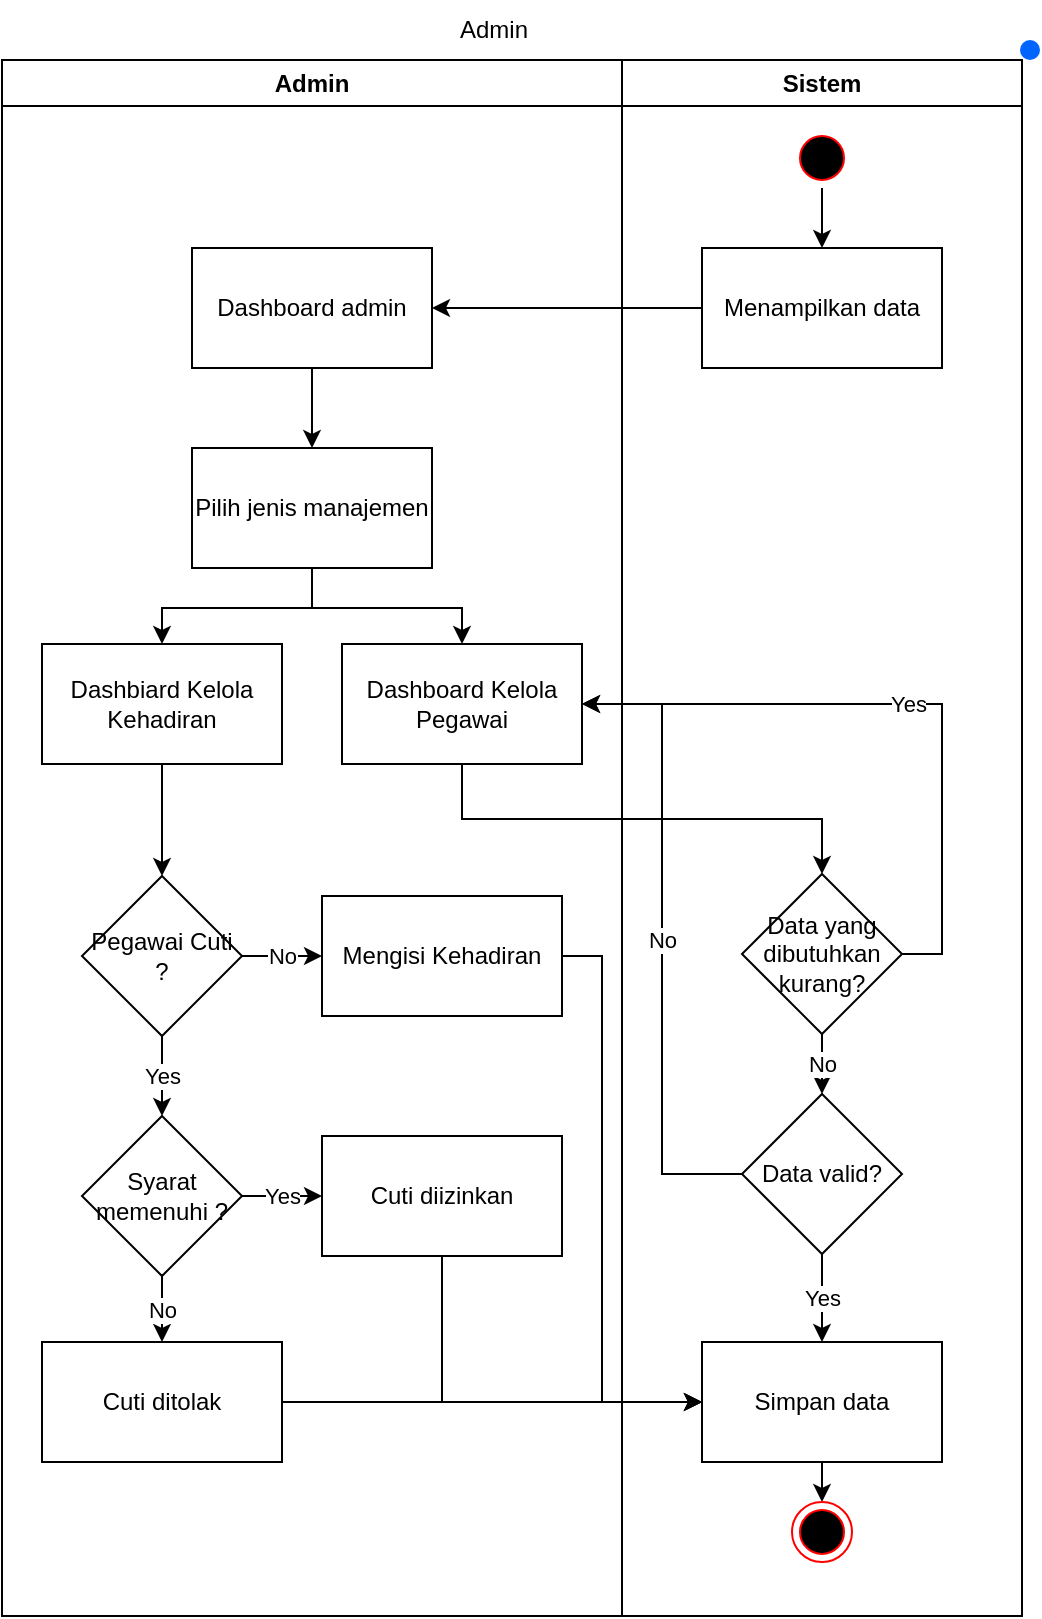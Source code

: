 <mxfile version="24.9.3" pages="6">
  <diagram id="8tC26ClsEo2-Co0cVKbt" name="Admin">
    <mxGraphModel dx="2228" dy="1318" grid="1" gridSize="10" guides="1" tooltips="1" connect="1" arrows="1" fold="1" page="1" pageScale="1" pageWidth="1169" pageHeight="827" math="0" shadow="0">
      <root>
        <mxCell id="0" />
        <mxCell id="1" parent="0" />
        <mxCell id="JwMqxQmt_Y56D5Njat_4-2" value="" style="shape=ellipse;fillColor=#0065FF;strokeColor=none;html=1;sketch=0;" parent="1" vertex="1">
          <mxGeometry x="834" y="30" width="10" height="10" as="geometry" />
        </mxCell>
        <mxCell id="JwMqxQmt_Y56D5Njat_4-5" value="Admin" style="swimlane;whiteSpace=wrap;html=1;startSize=23;" parent="1" vertex="1">
          <mxGeometry x="325" y="40" width="310" height="778" as="geometry" />
        </mxCell>
        <mxCell id="JwMqxQmt_Y56D5Njat_4-1" style="rounded=0;orthogonalLoop=1;jettySize=auto;html=1;entryX=0.5;entryY=0;entryDx=0;entryDy=0;" parent="JwMqxQmt_Y56D5Njat_4-5" target="JwMqxQmt_Y56D5Njat_4-6" edge="1">
          <mxGeometry relative="1" as="geometry">
            <mxPoint x="505" y="158" as="targetPoint" />
            <mxPoint x="100" y="128" as="sourcePoint" />
          </mxGeometry>
        </mxCell>
        <mxCell id="JwMqxQmt_Y56D5Njat_4-33" style="edgeStyle=orthogonalEdgeStyle;rounded=0;orthogonalLoop=1;jettySize=auto;html=1;exitX=0.5;exitY=1;exitDx=0;exitDy=0;entryX=0.5;entryY=0;entryDx=0;entryDy=0;" parent="JwMqxQmt_Y56D5Njat_4-5" source="JwMqxQmt_Y56D5Njat_4-6" target="JwMqxQmt_Y56D5Njat_4-29" edge="1">
          <mxGeometry relative="1" as="geometry" />
        </mxCell>
        <mxCell id="JwMqxQmt_Y56D5Njat_4-6" value="Dashboard admin" style="rounded=0;whiteSpace=wrap;html=1;" parent="JwMqxQmt_Y56D5Njat_4-5" vertex="1">
          <mxGeometry x="95" y="94" width="120" height="60" as="geometry" />
        </mxCell>
        <mxCell id="JwMqxQmt_Y56D5Njat_4-34" style="edgeStyle=orthogonalEdgeStyle;rounded=0;orthogonalLoop=1;jettySize=auto;html=1;exitX=0.5;exitY=1;exitDx=0;exitDy=0;entryX=0.5;entryY=0;entryDx=0;entryDy=0;" parent="JwMqxQmt_Y56D5Njat_4-5" source="JwMqxQmt_Y56D5Njat_4-29" target="JwMqxQmt_Y56D5Njat_4-30" edge="1">
          <mxGeometry relative="1" as="geometry" />
        </mxCell>
        <mxCell id="HoKs1ZrWleaflu1vSMU4-5" style="edgeStyle=orthogonalEdgeStyle;rounded=0;orthogonalLoop=1;jettySize=auto;html=1;exitX=0.5;exitY=1;exitDx=0;exitDy=0;entryX=0.5;entryY=0;entryDx=0;entryDy=0;" edge="1" parent="JwMqxQmt_Y56D5Njat_4-5" source="JwMqxQmt_Y56D5Njat_4-29" target="HoKs1ZrWleaflu1vSMU4-3">
          <mxGeometry relative="1" as="geometry" />
        </mxCell>
        <mxCell id="JwMqxQmt_Y56D5Njat_4-29" value="Pilih jenis manajemen" style="rounded=0;whiteSpace=wrap;html=1;" parent="JwMqxQmt_Y56D5Njat_4-5" vertex="1">
          <mxGeometry x="95" y="194" width="120" height="60" as="geometry" />
        </mxCell>
        <mxCell id="HoKs1ZrWleaflu1vSMU4-9" style="edgeStyle=orthogonalEdgeStyle;rounded=0;orthogonalLoop=1;jettySize=auto;html=1;exitX=0.5;exitY=1;exitDx=0;exitDy=0;entryX=0.5;entryY=0;entryDx=0;entryDy=0;" edge="1" parent="JwMqxQmt_Y56D5Njat_4-5" source="JwMqxQmt_Y56D5Njat_4-30" target="HoKs1ZrWleaflu1vSMU4-8">
          <mxGeometry relative="1" as="geometry" />
        </mxCell>
        <mxCell id="JwMqxQmt_Y56D5Njat_4-30" value="Dashbiard Kelola Kehadiran" style="rounded=0;whiteSpace=wrap;html=1;" parent="JwMqxQmt_Y56D5Njat_4-5" vertex="1">
          <mxGeometry x="20" y="292" width="120" height="60" as="geometry" />
        </mxCell>
        <mxCell id="HoKs1ZrWleaflu1vSMU4-3" value="Dashboard Kelola Pegawai" style="rounded=0;whiteSpace=wrap;html=1;" vertex="1" parent="JwMqxQmt_Y56D5Njat_4-5">
          <mxGeometry x="170" y="292" width="120" height="60" as="geometry" />
        </mxCell>
        <mxCell id="HoKs1ZrWleaflu1vSMU4-11" value="Yes" style="edgeStyle=orthogonalEdgeStyle;rounded=0;orthogonalLoop=1;jettySize=auto;html=1;exitX=0.5;exitY=1;exitDx=0;exitDy=0;entryX=0.5;entryY=0;entryDx=0;entryDy=0;" edge="1" parent="JwMqxQmt_Y56D5Njat_4-5" source="HoKs1ZrWleaflu1vSMU4-8" target="HoKs1ZrWleaflu1vSMU4-10">
          <mxGeometry relative="1" as="geometry" />
        </mxCell>
        <mxCell id="HoKs1ZrWleaflu1vSMU4-19" value="No" style="edgeStyle=orthogonalEdgeStyle;rounded=0;orthogonalLoop=1;jettySize=auto;html=1;exitX=1;exitY=0.5;exitDx=0;exitDy=0;entryX=0;entryY=0.5;entryDx=0;entryDy=0;" edge="1" parent="JwMqxQmt_Y56D5Njat_4-5" source="HoKs1ZrWleaflu1vSMU4-8" target="HoKs1ZrWleaflu1vSMU4-18">
          <mxGeometry relative="1" as="geometry" />
        </mxCell>
        <mxCell id="HoKs1ZrWleaflu1vSMU4-8" value="Pegawai Cuti ?" style="rhombus;whiteSpace=wrap;html=1;" vertex="1" parent="JwMqxQmt_Y56D5Njat_4-5">
          <mxGeometry x="40" y="408" width="80" height="80" as="geometry" />
        </mxCell>
        <mxCell id="HoKs1ZrWleaflu1vSMU4-13" value="No" style="edgeStyle=orthogonalEdgeStyle;rounded=0;orthogonalLoop=1;jettySize=auto;html=1;exitX=0.5;exitY=1;exitDx=0;exitDy=0;entryX=0.5;entryY=0;entryDx=0;entryDy=0;" edge="1" parent="JwMqxQmt_Y56D5Njat_4-5" source="HoKs1ZrWleaflu1vSMU4-10" target="HoKs1ZrWleaflu1vSMU4-12">
          <mxGeometry relative="1" as="geometry" />
        </mxCell>
        <mxCell id="HoKs1ZrWleaflu1vSMU4-16" value="Yes" style="edgeStyle=orthogonalEdgeStyle;rounded=0;orthogonalLoop=1;jettySize=auto;html=1;exitX=1;exitY=0.5;exitDx=0;exitDy=0;entryX=0;entryY=0.5;entryDx=0;entryDy=0;" edge="1" parent="JwMqxQmt_Y56D5Njat_4-5" source="HoKs1ZrWleaflu1vSMU4-10" target="HoKs1ZrWleaflu1vSMU4-15">
          <mxGeometry relative="1" as="geometry" />
        </mxCell>
        <mxCell id="HoKs1ZrWleaflu1vSMU4-10" value="Syarat memenuhi ?" style="rhombus;whiteSpace=wrap;html=1;" vertex="1" parent="JwMqxQmt_Y56D5Njat_4-5">
          <mxGeometry x="40" y="528" width="80" height="80" as="geometry" />
        </mxCell>
        <mxCell id="HoKs1ZrWleaflu1vSMU4-12" value="Cuti ditolak" style="rounded=0;whiteSpace=wrap;html=1;" vertex="1" parent="JwMqxQmt_Y56D5Njat_4-5">
          <mxGeometry x="20" y="641" width="120" height="60" as="geometry" />
        </mxCell>
        <mxCell id="HoKs1ZrWleaflu1vSMU4-15" value="Cuti diizinkan" style="rounded=0;whiteSpace=wrap;html=1;" vertex="1" parent="JwMqxQmt_Y56D5Njat_4-5">
          <mxGeometry x="160" y="538" width="120" height="60" as="geometry" />
        </mxCell>
        <mxCell id="HoKs1ZrWleaflu1vSMU4-18" value="Mengisi Kehadiran" style="rounded=0;whiteSpace=wrap;html=1;" vertex="1" parent="JwMqxQmt_Y56D5Njat_4-5">
          <mxGeometry x="160" y="418" width="120" height="60" as="geometry" />
        </mxCell>
        <mxCell id="JwMqxQmt_Y56D5Njat_4-8" value="Sistem" style="swimlane;whiteSpace=wrap;html=1;startSize=23;" parent="1" vertex="1">
          <mxGeometry x="635" y="40" width="200" height="778" as="geometry" />
        </mxCell>
        <mxCell id="bnMTrPnuzwXsN6VNcULX-1" value="Menampilkan data" style="rounded=0;whiteSpace=wrap;html=1;" parent="JwMqxQmt_Y56D5Njat_4-8" vertex="1">
          <mxGeometry x="40" y="94" width="120" height="60" as="geometry" />
        </mxCell>
        <mxCell id="HoKs1ZrWleaflu1vSMU4-2" style="edgeStyle=orthogonalEdgeStyle;rounded=0;orthogonalLoop=1;jettySize=auto;html=1;exitX=0.5;exitY=1;exitDx=0;exitDy=0;entryX=0.5;entryY=0;entryDx=0;entryDy=0;" edge="1" parent="JwMqxQmt_Y56D5Njat_4-8" source="1XRgQqs-UzZ-bd271j_c-1" target="bnMTrPnuzwXsN6VNcULX-1">
          <mxGeometry relative="1" as="geometry" />
        </mxCell>
        <mxCell id="1XRgQqs-UzZ-bd271j_c-1" value="" style="ellipse;html=1;shape=startState;fillColor=#000000;strokeColor=#ff0000;" parent="JwMqxQmt_Y56D5Njat_4-8" vertex="1">
          <mxGeometry x="85" y="34" width="30" height="30" as="geometry" />
        </mxCell>
        <mxCell id="LnSdKz31B7EaTyvjlN93-15" value="Admin" style="text;html=1;align=center;verticalAlign=middle;whiteSpace=wrap;rounded=0;" parent="1" vertex="1">
          <mxGeometry x="507" y="10" width="128" height="30" as="geometry" />
        </mxCell>
        <mxCell id="HoKs1ZrWleaflu1vSMU4-1" style="edgeStyle=orthogonalEdgeStyle;rounded=0;orthogonalLoop=1;jettySize=auto;html=1;exitX=0;exitY=0.5;exitDx=0;exitDy=0;entryX=1;entryY=0.5;entryDx=0;entryDy=0;" edge="1" parent="1" source="bnMTrPnuzwXsN6VNcULX-1" target="JwMqxQmt_Y56D5Njat_4-6">
          <mxGeometry relative="1" as="geometry" />
        </mxCell>
        <mxCell id="HoKs1ZrWleaflu1vSMU4-7" value="Yes" style="edgeStyle=orthogonalEdgeStyle;rounded=0;orthogonalLoop=1;jettySize=auto;html=1;exitX=1;exitY=0.5;exitDx=0;exitDy=0;entryX=1;entryY=0.5;entryDx=0;entryDy=0;" edge="1" parent="1" source="JwMqxQmt_Y56D5Njat_4-31" target="HoKs1ZrWleaflu1vSMU4-3">
          <mxGeometry relative="1" as="geometry" />
        </mxCell>
        <mxCell id="JwMqxQmt_Y56D5Njat_4-31" value="Data yang dibutuhkan kurang?" style="rhombus;whiteSpace=wrap;html=1;" parent="1" vertex="1">
          <mxGeometry x="695" y="447" width="80" height="80" as="geometry" />
        </mxCell>
        <mxCell id="X3InqvPKM0cEjv3Upuoj-2" value="Yes" style="edgeStyle=orthogonalEdgeStyle;rounded=0;orthogonalLoop=1;jettySize=auto;html=1;exitX=0.5;exitY=1;exitDx=0;exitDy=0;entryX=0.5;entryY=0;entryDx=0;entryDy=0;" parent="1" source="JwMqxQmt_Y56D5Njat_4-36" target="X3InqvPKM0cEjv3Upuoj-1" edge="1">
          <mxGeometry relative="1" as="geometry" />
        </mxCell>
        <mxCell id="HoKs1ZrWleaflu1vSMU4-21" value="No" style="edgeStyle=orthogonalEdgeStyle;rounded=0;orthogonalLoop=1;jettySize=auto;html=1;exitX=0;exitY=0.5;exitDx=0;exitDy=0;entryX=1;entryY=0.5;entryDx=0;entryDy=0;" edge="1" parent="1" source="JwMqxQmt_Y56D5Njat_4-36" target="HoKs1ZrWleaflu1vSMU4-3">
          <mxGeometry relative="1" as="geometry" />
        </mxCell>
        <mxCell id="JwMqxQmt_Y56D5Njat_4-36" value="Data valid?" style="rhombus;whiteSpace=wrap;html=1;" parent="1" vertex="1">
          <mxGeometry x="695" y="557" width="80" height="80" as="geometry" />
        </mxCell>
        <mxCell id="JwMqxQmt_Y56D5Njat_4-37" value="No" style="edgeStyle=orthogonalEdgeStyle;rounded=0;orthogonalLoop=1;jettySize=auto;html=1;exitX=0.5;exitY=1;exitDx=0;exitDy=0;entryX=0.5;entryY=0;entryDx=0;entryDy=0;" parent="1" source="JwMqxQmt_Y56D5Njat_4-31" target="JwMqxQmt_Y56D5Njat_4-36" edge="1">
          <mxGeometry relative="1" as="geometry" />
        </mxCell>
        <mxCell id="X3InqvPKM0cEjv3Upuoj-7" style="edgeStyle=orthogonalEdgeStyle;rounded=0;orthogonalLoop=1;jettySize=auto;html=1;exitX=0.5;exitY=1;exitDx=0;exitDy=0;entryX=0.5;entryY=0;entryDx=0;entryDy=0;" parent="1" source="X3InqvPKM0cEjv3Upuoj-1" target="X3InqvPKM0cEjv3Upuoj-5" edge="1">
          <mxGeometry relative="1" as="geometry" />
        </mxCell>
        <mxCell id="X3InqvPKM0cEjv3Upuoj-1" value="Simpan data" style="rounded=0;whiteSpace=wrap;html=1;" parent="1" vertex="1">
          <mxGeometry x="675" y="681" width="120" height="60" as="geometry" />
        </mxCell>
        <mxCell id="X3InqvPKM0cEjv3Upuoj-5" value="" style="ellipse;html=1;shape=endState;fillColor=#000000;strokeColor=#ff0000;" parent="1" vertex="1">
          <mxGeometry x="720" y="761" width="30" height="30" as="geometry" />
        </mxCell>
        <mxCell id="HoKs1ZrWleaflu1vSMU4-6" style="edgeStyle=orthogonalEdgeStyle;rounded=0;orthogonalLoop=1;jettySize=auto;html=1;exitX=0.5;exitY=1;exitDx=0;exitDy=0;entryX=0.5;entryY=0;entryDx=0;entryDy=0;" edge="1" parent="1" source="HoKs1ZrWleaflu1vSMU4-3" target="JwMqxQmt_Y56D5Njat_4-31">
          <mxGeometry relative="1" as="geometry" />
        </mxCell>
        <mxCell id="HoKs1ZrWleaflu1vSMU4-14" style="edgeStyle=orthogonalEdgeStyle;rounded=0;orthogonalLoop=1;jettySize=auto;html=1;exitX=1;exitY=0.5;exitDx=0;exitDy=0;entryX=0;entryY=0.5;entryDx=0;entryDy=0;" edge="1" parent="1" source="HoKs1ZrWleaflu1vSMU4-12" target="X3InqvPKM0cEjv3Upuoj-1">
          <mxGeometry relative="1" as="geometry" />
        </mxCell>
        <mxCell id="HoKs1ZrWleaflu1vSMU4-17" style="edgeStyle=orthogonalEdgeStyle;rounded=0;orthogonalLoop=1;jettySize=auto;html=1;exitX=0.5;exitY=1;exitDx=0;exitDy=0;entryX=0;entryY=0.5;entryDx=0;entryDy=0;" edge="1" parent="1" source="HoKs1ZrWleaflu1vSMU4-15" target="X3InqvPKM0cEjv3Upuoj-1">
          <mxGeometry relative="1" as="geometry" />
        </mxCell>
        <mxCell id="HoKs1ZrWleaflu1vSMU4-20" style="edgeStyle=orthogonalEdgeStyle;rounded=0;orthogonalLoop=1;jettySize=auto;html=1;exitX=1;exitY=0.5;exitDx=0;exitDy=0;entryX=0;entryY=0.5;entryDx=0;entryDy=0;" edge="1" parent="1" source="HoKs1ZrWleaflu1vSMU4-18" target="X3InqvPKM0cEjv3Upuoj-1">
          <mxGeometry relative="1" as="geometry">
            <Array as="points">
              <mxPoint x="625" y="488" />
              <mxPoint x="625" y="711" />
            </Array>
          </mxGeometry>
        </mxCell>
      </root>
    </mxGraphModel>
  </diagram>
  <diagram id="e9x-ypCDZqfsR1Ki2qau" name="Master/Manager">
    <mxGraphModel dx="1485" dy="879" grid="1" gridSize="10" guides="1" tooltips="1" connect="1" arrows="1" fold="1" page="1" pageScale="1" pageWidth="1169" pageHeight="827" math="0" shadow="0">
      <root>
        <mxCell id="0" />
        <mxCell id="1" parent="0" />
        <mxCell id="c2hM36ZOYpo1LUVhgYwG-1" value="" style="shape=ellipse;fillColor=#0065FF;strokeColor=none;html=1;sketch=0;" vertex="1" parent="1">
          <mxGeometry x="834" y="30" width="10" height="10" as="geometry" />
        </mxCell>
        <mxCell id="c2hM36ZOYpo1LUVhgYwG-2" value="Master" style="swimlane;whiteSpace=wrap;html=1;startSize=23;" vertex="1" parent="1">
          <mxGeometry x="325" y="40" width="310" height="778" as="geometry" />
        </mxCell>
        <mxCell id="c2hM36ZOYpo1LUVhgYwG-3" style="rounded=0;orthogonalLoop=1;jettySize=auto;html=1;entryX=0.5;entryY=0;entryDx=0;entryDy=0;" edge="1" parent="c2hM36ZOYpo1LUVhgYwG-2" target="c2hM36ZOYpo1LUVhgYwG-5">
          <mxGeometry relative="1" as="geometry">
            <mxPoint x="505" y="158" as="targetPoint" />
            <mxPoint x="100" y="128" as="sourcePoint" />
          </mxGeometry>
        </mxCell>
        <mxCell id="c2hM36ZOYpo1LUVhgYwG-4" style="edgeStyle=orthogonalEdgeStyle;rounded=0;orthogonalLoop=1;jettySize=auto;html=1;exitX=0.5;exitY=1;exitDx=0;exitDy=0;entryX=0.5;entryY=0;entryDx=0;entryDy=0;" edge="1" parent="c2hM36ZOYpo1LUVhgYwG-2" source="c2hM36ZOYpo1LUVhgYwG-5" target="c2hM36ZOYpo1LUVhgYwG-8">
          <mxGeometry relative="1" as="geometry" />
        </mxCell>
        <mxCell id="c2hM36ZOYpo1LUVhgYwG-5" value="Dashboard master" style="rounded=0;whiteSpace=wrap;html=1;" vertex="1" parent="c2hM36ZOYpo1LUVhgYwG-2">
          <mxGeometry x="95" y="94" width="120" height="60" as="geometry" />
        </mxCell>
        <mxCell id="c2hM36ZOYpo1LUVhgYwG-6" style="edgeStyle=orthogonalEdgeStyle;rounded=0;orthogonalLoop=1;jettySize=auto;html=1;exitX=0.5;exitY=1;exitDx=0;exitDy=0;entryX=0.5;entryY=0;entryDx=0;entryDy=0;" edge="1" parent="c2hM36ZOYpo1LUVhgYwG-2" source="c2hM36ZOYpo1LUVhgYwG-8" target="c2hM36ZOYpo1LUVhgYwG-10">
          <mxGeometry relative="1" as="geometry" />
        </mxCell>
        <mxCell id="c2hM36ZOYpo1LUVhgYwG-7" style="edgeStyle=orthogonalEdgeStyle;rounded=0;orthogonalLoop=1;jettySize=auto;html=1;exitX=0.5;exitY=1;exitDx=0;exitDy=0;entryX=0.5;entryY=0;entryDx=0;entryDy=0;" edge="1" parent="c2hM36ZOYpo1LUVhgYwG-2" source="c2hM36ZOYpo1LUVhgYwG-8" target="c2hM36ZOYpo1LUVhgYwG-11">
          <mxGeometry relative="1" as="geometry" />
        </mxCell>
        <mxCell id="c2hM36ZOYpo1LUVhgYwG-8" value="Pilih jenis manajemen" style="rounded=0;whiteSpace=wrap;html=1;" vertex="1" parent="c2hM36ZOYpo1LUVhgYwG-2">
          <mxGeometry x="95" y="194" width="120" height="60" as="geometry" />
        </mxCell>
        <mxCell id="c2hM36ZOYpo1LUVhgYwG-9" style="edgeStyle=orthogonalEdgeStyle;rounded=0;orthogonalLoop=1;jettySize=auto;html=1;exitX=0.5;exitY=1;exitDx=0;exitDy=0;entryX=0.5;entryY=0;entryDx=0;entryDy=0;" edge="1" parent="c2hM36ZOYpo1LUVhgYwG-2" source="c2hM36ZOYpo1LUVhgYwG-10" target="c2hM36ZOYpo1LUVhgYwG-41">
          <mxGeometry relative="1" as="geometry">
            <mxPoint x="80" y="408" as="targetPoint" />
          </mxGeometry>
        </mxCell>
        <mxCell id="c2hM36ZOYpo1LUVhgYwG-10" value="Kehadiran dan Cuti" style="rounded=0;whiteSpace=wrap;html=1;" vertex="1" parent="c2hM36ZOYpo1LUVhgYwG-2">
          <mxGeometry x="20" y="292" width="120" height="60" as="geometry" />
        </mxCell>
        <mxCell id="c2hM36ZOYpo1LUVhgYwG-11" value="Kelola Divisi dan Admin" style="rounded=0;whiteSpace=wrap;html=1;" vertex="1" parent="c2hM36ZOYpo1LUVhgYwG-2">
          <mxGeometry x="170" y="292" width="120" height="60" as="geometry" />
        </mxCell>
        <mxCell id="c2hM36ZOYpo1LUVhgYwG-43" style="edgeStyle=orthogonalEdgeStyle;rounded=0;orthogonalLoop=1;jettySize=auto;html=1;exitX=0.5;exitY=1;exitDx=0;exitDy=0;entryX=0.5;entryY=0;entryDx=0;entryDy=0;" edge="1" parent="c2hM36ZOYpo1LUVhgYwG-2" source="c2hM36ZOYpo1LUVhgYwG-41" target="c2hM36ZOYpo1LUVhgYwG-35">
          <mxGeometry relative="1" as="geometry" />
        </mxCell>
        <mxCell id="c2hM36ZOYpo1LUVhgYwG-41" value="Pilih Bulan untuk Merekap Data" style="rounded=0;whiteSpace=wrap;html=1;" vertex="1" parent="c2hM36ZOYpo1LUVhgYwG-2">
          <mxGeometry x="20" y="410" width="120" height="60" as="geometry" />
        </mxCell>
        <mxCell id="c2hM36ZOYpo1LUVhgYwG-35" value="" style="ellipse;html=1;shape=endState;fillColor=#000000;strokeColor=#ff0000;" vertex="1" parent="c2hM36ZOYpo1LUVhgYwG-2">
          <mxGeometry x="65" y="721" width="30" height="30" as="geometry" />
        </mxCell>
        <mxCell id="c2hM36ZOYpo1LUVhgYwG-21" value="Sistem" style="swimlane;whiteSpace=wrap;html=1;startSize=23;" vertex="1" parent="1">
          <mxGeometry x="635" y="40" width="200" height="778" as="geometry" />
        </mxCell>
        <mxCell id="c2hM36ZOYpo1LUVhgYwG-22" value="Menampilkan data" style="rounded=0;whiteSpace=wrap;html=1;" vertex="1" parent="c2hM36ZOYpo1LUVhgYwG-21">
          <mxGeometry x="40" y="94" width="120" height="60" as="geometry" />
        </mxCell>
        <mxCell id="c2hM36ZOYpo1LUVhgYwG-23" style="edgeStyle=orthogonalEdgeStyle;rounded=0;orthogonalLoop=1;jettySize=auto;html=1;exitX=0.5;exitY=1;exitDx=0;exitDy=0;entryX=0.5;entryY=0;entryDx=0;entryDy=0;" edge="1" parent="c2hM36ZOYpo1LUVhgYwG-21" source="c2hM36ZOYpo1LUVhgYwG-24" target="c2hM36ZOYpo1LUVhgYwG-22">
          <mxGeometry relative="1" as="geometry" />
        </mxCell>
        <mxCell id="c2hM36ZOYpo1LUVhgYwG-24" value="" style="ellipse;html=1;shape=startState;fillColor=#000000;strokeColor=#ff0000;" vertex="1" parent="c2hM36ZOYpo1LUVhgYwG-21">
          <mxGeometry x="85" y="34" width="30" height="30" as="geometry" />
        </mxCell>
        <mxCell id="c2hM36ZOYpo1LUVhgYwG-25" value="Master" style="text;html=1;align=center;verticalAlign=middle;whiteSpace=wrap;rounded=0;" vertex="1" parent="1">
          <mxGeometry x="507" y="10" width="128" height="30" as="geometry" />
        </mxCell>
        <mxCell id="c2hM36ZOYpo1LUVhgYwG-26" style="edgeStyle=orthogonalEdgeStyle;rounded=0;orthogonalLoop=1;jettySize=auto;html=1;exitX=0;exitY=0.5;exitDx=0;exitDy=0;entryX=1;entryY=0.5;entryDx=0;entryDy=0;" edge="1" parent="1" source="c2hM36ZOYpo1LUVhgYwG-22" target="c2hM36ZOYpo1LUVhgYwG-5">
          <mxGeometry relative="1" as="geometry" />
        </mxCell>
        <mxCell id="c2hM36ZOYpo1LUVhgYwG-27" value="Yes" style="edgeStyle=orthogonalEdgeStyle;rounded=0;orthogonalLoop=1;jettySize=auto;html=1;exitX=1;exitY=0.5;exitDx=0;exitDy=0;entryX=1;entryY=0.5;entryDx=0;entryDy=0;" edge="1" parent="1" source="c2hM36ZOYpo1LUVhgYwG-28" target="c2hM36ZOYpo1LUVhgYwG-11">
          <mxGeometry relative="1" as="geometry" />
        </mxCell>
        <mxCell id="c2hM36ZOYpo1LUVhgYwG-28" value="Data yang dibutuhkan kurang?" style="rhombus;whiteSpace=wrap;html=1;" vertex="1" parent="1">
          <mxGeometry x="695" y="447" width="80" height="80" as="geometry" />
        </mxCell>
        <mxCell id="c2hM36ZOYpo1LUVhgYwG-29" value="Yes" style="edgeStyle=orthogonalEdgeStyle;rounded=0;orthogonalLoop=1;jettySize=auto;html=1;exitX=0.5;exitY=1;exitDx=0;exitDy=0;entryX=0.5;entryY=0;entryDx=0;entryDy=0;" edge="1" parent="1" source="c2hM36ZOYpo1LUVhgYwG-31" target="c2hM36ZOYpo1LUVhgYwG-34">
          <mxGeometry relative="1" as="geometry" />
        </mxCell>
        <mxCell id="c2hM36ZOYpo1LUVhgYwG-30" value="No" style="edgeStyle=orthogonalEdgeStyle;rounded=0;orthogonalLoop=1;jettySize=auto;html=1;exitX=0;exitY=0.5;exitDx=0;exitDy=0;entryX=1;entryY=0.5;entryDx=0;entryDy=0;" edge="1" parent="1" source="c2hM36ZOYpo1LUVhgYwG-31" target="c2hM36ZOYpo1LUVhgYwG-11">
          <mxGeometry relative="1" as="geometry" />
        </mxCell>
        <mxCell id="c2hM36ZOYpo1LUVhgYwG-31" value="Data valid?" style="rhombus;whiteSpace=wrap;html=1;" vertex="1" parent="1">
          <mxGeometry x="695" y="557" width="80" height="80" as="geometry" />
        </mxCell>
        <mxCell id="c2hM36ZOYpo1LUVhgYwG-32" value="No" style="edgeStyle=orthogonalEdgeStyle;rounded=0;orthogonalLoop=1;jettySize=auto;html=1;exitX=0.5;exitY=1;exitDx=0;exitDy=0;entryX=0.5;entryY=0;entryDx=0;entryDy=0;" edge="1" parent="1" source="c2hM36ZOYpo1LUVhgYwG-28" target="c2hM36ZOYpo1LUVhgYwG-31">
          <mxGeometry relative="1" as="geometry" />
        </mxCell>
        <mxCell id="c2hM36ZOYpo1LUVhgYwG-44" style="edgeStyle=orthogonalEdgeStyle;rounded=0;orthogonalLoop=1;jettySize=auto;html=1;exitX=0.5;exitY=1;exitDx=0;exitDy=0;entryX=1;entryY=0.5;entryDx=0;entryDy=0;" edge="1" parent="1" source="c2hM36ZOYpo1LUVhgYwG-34" target="c2hM36ZOYpo1LUVhgYwG-35">
          <mxGeometry relative="1" as="geometry" />
        </mxCell>
        <mxCell id="c2hM36ZOYpo1LUVhgYwG-34" value="Simpan data" style="rounded=0;whiteSpace=wrap;html=1;" vertex="1" parent="1">
          <mxGeometry x="675" y="681" width="120" height="60" as="geometry" />
        </mxCell>
        <mxCell id="c2hM36ZOYpo1LUVhgYwG-36" style="edgeStyle=orthogonalEdgeStyle;rounded=0;orthogonalLoop=1;jettySize=auto;html=1;exitX=0.5;exitY=1;exitDx=0;exitDy=0;entryX=0.5;entryY=0;entryDx=0;entryDy=0;" edge="1" parent="1" source="c2hM36ZOYpo1LUVhgYwG-11" target="c2hM36ZOYpo1LUVhgYwG-28">
          <mxGeometry relative="1" as="geometry" />
        </mxCell>
      </root>
    </mxGraphModel>
  </diagram>
  <diagram name="Login" id="3whUmSvMhyh-sEe3zOAG">
    <mxGraphModel dx="1985" dy="1230" grid="1" gridSize="10" guides="1" tooltips="1" connect="1" arrows="1" fold="1" page="1" pageScale="1" pageWidth="1169" pageHeight="827" background="#ffffff" math="0" shadow="0">
      <root>
        <mxCell id="0" />
        <mxCell id="1" parent="0" />
        <mxCell id="QMxyw_xBsR0rf_ZR0Ty5-3" value="" style="shape=ellipse;fillColor=#0065FF;strokeColor=none;html=1;sketch=0;" parent="1" vertex="1">
          <mxGeometry x="777" y="121" width="10" height="10" as="geometry" />
        </mxCell>
        <mxCell id="S9p_W8L4kDU-hchcXh-H-1" value="User" style="swimlane;whiteSpace=wrap;html=1;" parent="1" vertex="1">
          <mxGeometry x="383" y="131" width="200" height="576" as="geometry" />
        </mxCell>
        <mxCell id="R8g6mvwHmr_apK4L2kP_-6" style="edgeStyle=orthogonalEdgeStyle;rounded=0;orthogonalLoop=1;jettySize=auto;html=1;exitX=0.5;exitY=1;exitDx=0;exitDy=0;entryX=0.5;entryY=0;entryDx=0;entryDy=0;" parent="S9p_W8L4kDU-hchcXh-H-1" source="QMxyw_xBsR0rf_ZR0Ty5-11" target="S9p_W8L4kDU-hchcXh-H-10" edge="1">
          <mxGeometry relative="1" as="geometry" />
        </mxCell>
        <mxCell id="QMxyw_xBsR0rf_ZR0Ty5-11" value="Halaman login" style="rounded=0;whiteSpace=wrap;html=1;" parent="S9p_W8L4kDU-hchcXh-H-1" vertex="1">
          <mxGeometry x="40" y="182" width="120" height="60" as="geometry" />
        </mxCell>
        <mxCell id="S9p_W8L4kDU-hchcXh-H-10" value="Input username &amp;amp; password" style="rounded=0;whiteSpace=wrap;html=1;" parent="S9p_W8L4kDU-hchcXh-H-1" vertex="1">
          <mxGeometry x="40" y="272" width="120" height="60" as="geometry" />
        </mxCell>
        <mxCell id="R8g6mvwHmr_apK4L2kP_-4" style="edgeStyle=orthogonalEdgeStyle;rounded=0;orthogonalLoop=1;jettySize=auto;html=1;exitX=0.5;exitY=1;exitDx=0;exitDy=0;entryX=0.5;entryY=0;entryDx=0;entryDy=0;" parent="S9p_W8L4kDU-hchcXh-H-1" source="R8g6mvwHmr_apK4L2kP_-1" target="R8g6mvwHmr_apK4L2kP_-3" edge="1">
          <mxGeometry relative="1" as="geometry" />
        </mxCell>
        <mxCell id="R8g6mvwHmr_apK4L2kP_-1" value="" style="ellipse;html=1;shape=startState;fillColor=#000000;strokeColor=#ff0000;" parent="S9p_W8L4kDU-hchcXh-H-1" vertex="1">
          <mxGeometry x="85" y="32" width="30" height="30" as="geometry" />
        </mxCell>
        <mxCell id="R8g6mvwHmr_apK4L2kP_-5" style="edgeStyle=orthogonalEdgeStyle;rounded=0;orthogonalLoop=1;jettySize=auto;html=1;exitX=0.5;exitY=1;exitDx=0;exitDy=0;entryX=0.5;entryY=0;entryDx=0;entryDy=0;" parent="S9p_W8L4kDU-hchcXh-H-1" source="R8g6mvwHmr_apK4L2kP_-3" target="QMxyw_xBsR0rf_ZR0Ty5-11" edge="1">
          <mxGeometry relative="1" as="geometry" />
        </mxCell>
        <mxCell id="R8g6mvwHmr_apK4L2kP_-3" value="Halaman awal" style="rounded=0;whiteSpace=wrap;html=1;" parent="S9p_W8L4kDU-hchcXh-H-1" vertex="1">
          <mxGeometry x="40" y="92" width="120" height="60" as="geometry" />
        </mxCell>
        <mxCell id="R8g6mvwHmr_apK4L2kP_-10" style="edgeStyle=orthogonalEdgeStyle;rounded=0;orthogonalLoop=1;jettySize=auto;html=1;exitX=0.5;exitY=1;exitDx=0;exitDy=0;entryX=0.5;entryY=0;entryDx=0;entryDy=0;" parent="S9p_W8L4kDU-hchcXh-H-1" source="QMxyw_xBsR0rf_ZR0Ty5-22" target="QMxyw_xBsR0rf_ZR0Ty5-29" edge="1">
          <mxGeometry relative="1" as="geometry" />
        </mxCell>
        <mxCell id="QMxyw_xBsR0rf_ZR0Ty5-22" value="User dashboard" style="rounded=0;whiteSpace=wrap;html=1;" parent="S9p_W8L4kDU-hchcXh-H-1" vertex="1">
          <mxGeometry x="40" y="459" width="120" height="60" as="geometry" />
        </mxCell>
        <mxCell id="QMxyw_xBsR0rf_ZR0Ty5-29" value="" style="ellipse;html=1;shape=endState;fillColor=#000000;strokeColor=#ff0000;" parent="S9p_W8L4kDU-hchcXh-H-1" vertex="1">
          <mxGeometry x="89.5" y="542" width="21" height="20" as="geometry" />
        </mxCell>
        <mxCell id="S9p_W8L4kDU-hchcXh-H-2" value="Sistem" style="swimlane;whiteSpace=wrap;html=1;startSize=23;" parent="1" vertex="1">
          <mxGeometry x="583" y="131" width="200" height="576" as="geometry" />
        </mxCell>
        <mxCell id="QMxyw_xBsR0rf_ZR0Ty5-6" value="User valid?" style="rhombus;whiteSpace=wrap;html=1;" parent="S9p_W8L4kDU-hchcXh-H-2" vertex="1">
          <mxGeometry x="60" y="332" width="80" height="80" as="geometry" />
        </mxCell>
        <mxCell id="R8g6mvwHmr_apK4L2kP_-7" style="edgeStyle=orthogonalEdgeStyle;rounded=0;orthogonalLoop=1;jettySize=auto;html=1;exitX=0.5;exitY=1;exitDx=0;exitDy=0;entryX=0;entryY=0.5;entryDx=0;entryDy=0;" parent="1" source="S9p_W8L4kDU-hchcXh-H-10" target="QMxyw_xBsR0rf_ZR0Ty5-6" edge="1">
          <mxGeometry relative="1" as="geometry" />
        </mxCell>
        <mxCell id="R8g6mvwHmr_apK4L2kP_-8" value="No" style="edgeStyle=orthogonalEdgeStyle;rounded=0;orthogonalLoop=1;jettySize=auto;html=1;exitX=0.5;exitY=0;exitDx=0;exitDy=0;entryX=1;entryY=0.5;entryDx=0;entryDy=0;" parent="1" source="QMxyw_xBsR0rf_ZR0Ty5-6" target="QMxyw_xBsR0rf_ZR0Ty5-11" edge="1">
          <mxGeometry relative="1" as="geometry" />
        </mxCell>
        <mxCell id="R8g6mvwHmr_apK4L2kP_-9" value="Yes" style="edgeStyle=orthogonalEdgeStyle;rounded=0;orthogonalLoop=1;jettySize=auto;html=1;exitX=0.5;exitY=1;exitDx=0;exitDy=0;entryX=0.5;entryY=0;entryDx=0;entryDy=0;" parent="1" source="QMxyw_xBsR0rf_ZR0Ty5-6" target="QMxyw_xBsR0rf_ZR0Ty5-22" edge="1">
          <mxGeometry relative="1" as="geometry">
            <Array as="points">
              <mxPoint x="683" y="563" />
              <mxPoint x="483" y="563" />
            </Array>
          </mxGeometry>
        </mxCell>
      </root>
    </mxGraphModel>
  </diagram>
  <diagram id="Fb7nosNftDVFWxbt0DaZ" name="Logout">
    <mxGraphModel dx="611" dy="378" grid="1" gridSize="10" guides="1" tooltips="1" connect="1" arrows="1" fold="1" page="1" pageScale="1" pageWidth="1169" pageHeight="827" math="0" shadow="0">
      <root>
        <mxCell id="0" />
        <mxCell id="1" parent="0" />
        <mxCell id="20vfchTj9ZY9xTdE1iKK-2" value="" style="shape=ellipse;fillColor=#0065FF;strokeColor=none;html=1;sketch=0;" parent="1" vertex="1">
          <mxGeometry x="777" y="134" width="10" height="10" as="geometry" />
        </mxCell>
        <mxCell id="20vfchTj9ZY9xTdE1iKK-8" value="Sistem" style="swimlane;whiteSpace=wrap;html=1;startSize=23;" parent="1" vertex="1">
          <mxGeometry x="583" y="144" width="200" height="549" as="geometry" />
        </mxCell>
        <mxCell id="xETMKo6POC0lIRD_QeMw-8" value="Konfirmasi?" style="rhombus;whiteSpace=wrap;html=1;" parent="20vfchTj9ZY9xTdE1iKK-8" vertex="1">
          <mxGeometry x="61" y="289" width="80" height="80" as="geometry" />
        </mxCell>
        <mxCell id="xETMKo6POC0lIRD_QeMw-4" value="User" style="swimlane;whiteSpace=wrap;html=1;startSize=23;" parent="1" vertex="1">
          <mxGeometry x="383" y="144" width="200" height="549" as="geometry" />
        </mxCell>
        <mxCell id="xETMKo6POC0lIRD_QeMw-10" style="edgeStyle=orthogonalEdgeStyle;rounded=0;orthogonalLoop=1;jettySize=auto;html=1;exitX=0.5;exitY=1;exitDx=0;exitDy=0;entryX=0.5;entryY=0;entryDx=0;entryDy=0;" parent="xETMKo6POC0lIRD_QeMw-4" source="xETMKo6POC0lIRD_QeMw-5" target="xETMKo6POC0lIRD_QeMw-6" edge="1">
          <mxGeometry relative="1" as="geometry" />
        </mxCell>
        <mxCell id="xETMKo6POC0lIRD_QeMw-5" value="" style="ellipse;html=1;shape=startState;fillColor=#000000;strokeColor=#ff0000;" parent="xETMKo6POC0lIRD_QeMw-4" vertex="1">
          <mxGeometry x="85" y="39" width="30" height="30" as="geometry" />
        </mxCell>
        <mxCell id="xETMKo6POC0lIRD_QeMw-11" style="edgeStyle=orthogonalEdgeStyle;rounded=0;orthogonalLoop=1;jettySize=auto;html=1;exitX=0.5;exitY=1;exitDx=0;exitDy=0;entryX=0.5;entryY=0;entryDx=0;entryDy=0;" parent="xETMKo6POC0lIRD_QeMw-4" source="xETMKo6POC0lIRD_QeMw-6" target="xETMKo6POC0lIRD_QeMw-7" edge="1">
          <mxGeometry relative="1" as="geometry" />
        </mxCell>
        <mxCell id="xETMKo6POC0lIRD_QeMw-6" value="User dashboard" style="rounded=0;whiteSpace=wrap;html=1;" parent="xETMKo6POC0lIRD_QeMw-4" vertex="1">
          <mxGeometry x="40" y="99" width="120" height="60" as="geometry" />
        </mxCell>
        <mxCell id="xETMKo6POC0lIRD_QeMw-7" value="Tombol logout" style="rounded=0;whiteSpace=wrap;html=1;" parent="xETMKo6POC0lIRD_QeMw-4" vertex="1">
          <mxGeometry x="40" y="199" width="120" height="60" as="geometry" />
        </mxCell>
        <mxCell id="xETMKo6POC0lIRD_QeMw-18" style="edgeStyle=orthogonalEdgeStyle;rounded=0;orthogonalLoop=1;jettySize=auto;html=1;exitX=0.5;exitY=1;exitDx=0;exitDy=0;entryX=0.5;entryY=0;entryDx=0;entryDy=0;" parent="xETMKo6POC0lIRD_QeMw-4" source="xETMKo6POC0lIRD_QeMw-9" target="xETMKo6POC0lIRD_QeMw-17" edge="1">
          <mxGeometry relative="1" as="geometry" />
        </mxCell>
        <mxCell id="xETMKo6POC0lIRD_QeMw-9" value="Halaman awal" style="rounded=0;whiteSpace=wrap;html=1;" parent="xETMKo6POC0lIRD_QeMw-4" vertex="1">
          <mxGeometry x="40" y="406" width="120" height="60" as="geometry" />
        </mxCell>
        <mxCell id="xETMKo6POC0lIRD_QeMw-17" value="" style="ellipse;html=1;shape=endState;fillColor=#000000;strokeColor=#ff0000;" parent="xETMKo6POC0lIRD_QeMw-4" vertex="1">
          <mxGeometry x="85" y="489" width="30" height="30" as="geometry" />
        </mxCell>
        <mxCell id="xETMKo6POC0lIRD_QeMw-14" value="Yes" style="edgeStyle=orthogonalEdgeStyle;rounded=0;orthogonalLoop=1;jettySize=auto;html=1;exitX=0.5;exitY=1;exitDx=0;exitDy=0;entryX=0.5;entryY=0;entryDx=0;entryDy=0;" parent="1" source="xETMKo6POC0lIRD_QeMw-8" target="xETMKo6POC0lIRD_QeMw-9" edge="1">
          <mxGeometry relative="1" as="geometry">
            <Array as="points">
              <mxPoint x="684" y="523" />
              <mxPoint x="483" y="523" />
            </Array>
          </mxGeometry>
        </mxCell>
        <mxCell id="xETMKo6POC0lIRD_QeMw-15" style="edgeStyle=orthogonalEdgeStyle;rounded=0;orthogonalLoop=1;jettySize=auto;html=1;exitX=0.5;exitY=1;exitDx=0;exitDy=0;entryX=0;entryY=0.5;entryDx=0;entryDy=0;" parent="1" source="xETMKo6POC0lIRD_QeMw-7" target="xETMKo6POC0lIRD_QeMw-8" edge="1">
          <mxGeometry relative="1" as="geometry" />
        </mxCell>
        <mxCell id="xETMKo6POC0lIRD_QeMw-16" value="No" style="edgeStyle=orthogonalEdgeStyle;rounded=0;orthogonalLoop=1;jettySize=auto;html=1;exitX=0.5;exitY=0;exitDx=0;exitDy=0;entryX=1;entryY=0.5;entryDx=0;entryDy=0;" parent="1" source="xETMKo6POC0lIRD_QeMw-8" target="xETMKo6POC0lIRD_QeMw-6" edge="1">
          <mxGeometry relative="1" as="geometry" />
        </mxCell>
      </root>
    </mxGraphModel>
  </diagram>
  <diagram id="2imzRPNPalkrGIl5tnoY" name="Print">
    <mxGraphModel dx="1114" dy="-168" grid="1" gridSize="10" guides="1" tooltips="1" connect="1" arrows="1" fold="1" page="1" pageScale="1" pageWidth="1169" pageHeight="827" math="0" shadow="0">
      <root>
        <mxCell id="0" />
        <mxCell id="1" parent="0" />
        <mxCell id="ITVXGgTJx9YYANdMjySq-1" value="Admin" style="swimlane;whiteSpace=wrap;html=1;startSize=23;" vertex="1" parent="1">
          <mxGeometry x="385" y="1038" width="200" height="434" as="geometry" />
        </mxCell>
        <mxCell id="ITVXGgTJx9YYANdMjySq-4" style="edgeStyle=orthogonalEdgeStyle;rounded=0;orthogonalLoop=1;jettySize=auto;html=1;exitX=0.5;exitY=1;exitDx=0;exitDy=0;entryX=0.5;entryY=0;entryDx=0;entryDy=0;" edge="1" parent="ITVXGgTJx9YYANdMjySq-1" source="ITVXGgTJx9YYANdMjySq-5" target="ITVXGgTJx9YYANdMjySq-7">
          <mxGeometry relative="1" as="geometry" />
        </mxCell>
        <mxCell id="ITVXGgTJx9YYANdMjySq-5" value="Dashboard admin" style="rounded=0;whiteSpace=wrap;html=1;" vertex="1" parent="ITVXGgTJx9YYANdMjySq-1">
          <mxGeometry x="40" y="104" width="120" height="60" as="geometry" />
        </mxCell>
        <mxCell id="ITVXGgTJx9YYANdMjySq-6" style="edgeStyle=orthogonalEdgeStyle;rounded=0;orthogonalLoop=1;jettySize=auto;html=1;exitX=0.5;exitY=1;exitDx=0;exitDy=0;entryX=0.5;entryY=0;entryDx=0;entryDy=0;" edge="1" parent="ITVXGgTJx9YYANdMjySq-1" source="ITVXGgTJx9YYANdMjySq-7" target="ITVXGgTJx9YYANdMjySq-9">
          <mxGeometry relative="1" as="geometry" />
        </mxCell>
        <mxCell id="ITVXGgTJx9YYANdMjySq-7" value="Pilih bulan" style="rounded=0;whiteSpace=wrap;html=1;" vertex="1" parent="ITVXGgTJx9YYANdMjySq-1">
          <mxGeometry x="40" y="194" width="120" height="60" as="geometry" />
        </mxCell>
        <mxCell id="ITVXGgTJx9YYANdMjySq-8" style="edgeStyle=orthogonalEdgeStyle;rounded=0;orthogonalLoop=1;jettySize=auto;html=1;exitX=0.5;exitY=1;exitDx=0;exitDy=0;entryX=0.5;entryY=0;entryDx=0;entryDy=0;" edge="1" parent="ITVXGgTJx9YYANdMjySq-1" source="ITVXGgTJx9YYANdMjySq-9" target="ITVXGgTJx9YYANdMjySq-10">
          <mxGeometry relative="1" as="geometry" />
        </mxCell>
        <mxCell id="ITVXGgTJx9YYANdMjySq-9" value="Tombol cetak" style="rounded=0;whiteSpace=wrap;html=1;" vertex="1" parent="ITVXGgTJx9YYANdMjySq-1">
          <mxGeometry x="40" y="284" width="120" height="56" as="geometry" />
        </mxCell>
        <mxCell id="ITVXGgTJx9YYANdMjySq-10" value="" style="ellipse;html=1;shape=endState;fillColor=#000000;strokeColor=#ff0000;" vertex="1" parent="ITVXGgTJx9YYANdMjySq-1">
          <mxGeometry x="85" y="374" width="30" height="30" as="geometry" />
        </mxCell>
        <mxCell id="ITVXGgTJx9YYANdMjySq-11" value="Print Data" style="text;html=1;align=center;verticalAlign=middle;whiteSpace=wrap;rounded=0;" vertex="1" parent="1">
          <mxGeometry x="550" y="1008" width="60" height="30" as="geometry" />
        </mxCell>
        <mxCell id="ITVXGgTJx9YYANdMjySq-12" value="Sistem" style="swimlane;whiteSpace=wrap;html=1;startSize=23;" vertex="1" parent="1">
          <mxGeometry x="584" y="1038" width="200" height="434" as="geometry" />
        </mxCell>
        <mxCell id="ITVXGgTJx9YYANdMjySq-13" value="Tampilkan data sesuai divisi admin" style="rounded=0;whiteSpace=wrap;html=1;" vertex="1" parent="ITVXGgTJx9YYANdMjySq-12">
          <mxGeometry x="40" y="104" width="120" height="60" as="geometry" />
        </mxCell>
        <mxCell id="ITVXGgTJx9YYANdMjySq-15" style="edgeStyle=orthogonalEdgeStyle;rounded=0;orthogonalLoop=1;jettySize=auto;html=1;exitX=0.5;exitY=1;exitDx=0;exitDy=0;entryX=0.5;entryY=0;entryDx=0;entryDy=0;" edge="1" parent="ITVXGgTJx9YYANdMjySq-12" source="ITVXGgTJx9YYANdMjySq-3" target="ITVXGgTJx9YYANdMjySq-13">
          <mxGeometry relative="1" as="geometry" />
        </mxCell>
        <mxCell id="ITVXGgTJx9YYANdMjySq-3" value="" style="ellipse;html=1;shape=startState;fillColor=#000000;strokeColor=#ff0000;" vertex="1" parent="ITVXGgTJx9YYANdMjySq-12">
          <mxGeometry x="85" y="32" width="30" height="30" as="geometry" />
        </mxCell>
        <mxCell id="ITVXGgTJx9YYANdMjySq-14" style="edgeStyle=orthogonalEdgeStyle;rounded=0;orthogonalLoop=1;jettySize=auto;html=1;exitX=0;exitY=0.5;exitDx=0;exitDy=0;entryX=1;entryY=0.5;entryDx=0;entryDy=0;" edge="1" parent="1" source="ITVXGgTJx9YYANdMjySq-13" target="ITVXGgTJx9YYANdMjySq-5">
          <mxGeometry relative="1" as="geometry" />
        </mxCell>
      </root>
    </mxGraphModel>
  </diagram>
  <diagram id="6gQc64ulGJ0AivD425Rk" name="Rekap">
    <mxGraphModel dx="768" dy="-373" grid="1" gridSize="10" guides="1" tooltips="1" connect="1" arrows="1" fold="1" page="1" pageScale="1" pageWidth="1169" pageHeight="827" math="0" shadow="0">
      <root>
        <mxCell id="0" />
        <mxCell id="1" parent="0" />
        <mxCell id="cfOmp6QsqBqVeWneF6QG-1" value="Master" style="swimlane;whiteSpace=wrap;html=1;startSize=23;" vertex="1" parent="1">
          <mxGeometry x="385" y="1038" width="200" height="434" as="geometry" />
        </mxCell>
        <mxCell id="cfOmp6QsqBqVeWneF6QG-4" style="edgeStyle=orthogonalEdgeStyle;rounded=0;orthogonalLoop=1;jettySize=auto;html=1;exitX=0.5;exitY=1;exitDx=0;exitDy=0;entryX=0.5;entryY=0;entryDx=0;entryDy=0;" edge="1" parent="cfOmp6QsqBqVeWneF6QG-1" source="cfOmp6QsqBqVeWneF6QG-5" target="cfOmp6QsqBqVeWneF6QG-7">
          <mxGeometry relative="1" as="geometry" />
        </mxCell>
        <mxCell id="cfOmp6QsqBqVeWneF6QG-5" value="Dashboard master" style="rounded=0;whiteSpace=wrap;html=1;" vertex="1" parent="cfOmp6QsqBqVeWneF6QG-1">
          <mxGeometry x="40" y="104" width="120" height="60" as="geometry" />
        </mxCell>
        <mxCell id="cfOmp6QsqBqVeWneF6QG-6" style="edgeStyle=orthogonalEdgeStyle;rounded=0;orthogonalLoop=1;jettySize=auto;html=1;exitX=0.5;exitY=1;exitDx=0;exitDy=0;entryX=0.5;entryY=0;entryDx=0;entryDy=0;" edge="1" parent="cfOmp6QsqBqVeWneF6QG-1" source="cfOmp6QsqBqVeWneF6QG-7" target="cfOmp6QsqBqVeWneF6QG-9">
          <mxGeometry relative="1" as="geometry" />
        </mxCell>
        <mxCell id="cfOmp6QsqBqVeWneF6QG-7" value="Pilih bulan" style="rounded=0;whiteSpace=wrap;html=1;" vertex="1" parent="cfOmp6QsqBqVeWneF6QG-1">
          <mxGeometry x="40" y="194" width="120" height="60" as="geometry" />
        </mxCell>
        <mxCell id="cfOmp6QsqBqVeWneF6QG-8" style="edgeStyle=orthogonalEdgeStyle;rounded=0;orthogonalLoop=1;jettySize=auto;html=1;exitX=0.5;exitY=1;exitDx=0;exitDy=0;entryX=0.5;entryY=0;entryDx=0;entryDy=0;" edge="1" parent="cfOmp6QsqBqVeWneF6QG-1" source="cfOmp6QsqBqVeWneF6QG-9" target="cfOmp6QsqBqVeWneF6QG-10">
          <mxGeometry relative="1" as="geometry" />
        </mxCell>
        <mxCell id="cfOmp6QsqBqVeWneF6QG-9" value="Tombol cetak" style="rounded=0;whiteSpace=wrap;html=1;" vertex="1" parent="cfOmp6QsqBqVeWneF6QG-1">
          <mxGeometry x="40" y="284" width="120" height="56" as="geometry" />
        </mxCell>
        <mxCell id="cfOmp6QsqBqVeWneF6QG-10" value="" style="ellipse;html=1;shape=endState;fillColor=#000000;strokeColor=#ff0000;" vertex="1" parent="cfOmp6QsqBqVeWneF6QG-1">
          <mxGeometry x="85" y="374" width="30" height="30" as="geometry" />
        </mxCell>
        <mxCell id="cfOmp6QsqBqVeWneF6QG-11" value="Recap Data" style="text;html=1;align=center;verticalAlign=middle;whiteSpace=wrap;rounded=0;" vertex="1" parent="1">
          <mxGeometry x="550" y="1008" width="70" height="30" as="geometry" />
        </mxCell>
        <mxCell id="cfOmp6QsqBqVeWneF6QG-12" value="Sistem" style="swimlane;whiteSpace=wrap;html=1;startSize=23;" vertex="1" parent="1">
          <mxGeometry x="584" y="1038" width="200" height="434" as="geometry" />
        </mxCell>
        <mxCell id="cfOmp6QsqBqVeWneF6QG-13" value="Tampilkan data kehadiran dan cuti pegawai dari semua divisi" style="rounded=0;whiteSpace=wrap;html=1;" vertex="1" parent="cfOmp6QsqBqVeWneF6QG-12">
          <mxGeometry x="40" y="104" width="120" height="60" as="geometry" />
        </mxCell>
        <mxCell id="cfOmp6QsqBqVeWneF6QG-15" style="edgeStyle=orthogonalEdgeStyle;rounded=0;orthogonalLoop=1;jettySize=auto;html=1;exitX=0.5;exitY=1;exitDx=0;exitDy=0;entryX=0.5;entryY=0;entryDx=0;entryDy=0;" edge="1" parent="cfOmp6QsqBqVeWneF6QG-12" source="cfOmp6QsqBqVeWneF6QG-3" target="cfOmp6QsqBqVeWneF6QG-13">
          <mxGeometry relative="1" as="geometry" />
        </mxCell>
        <mxCell id="cfOmp6QsqBqVeWneF6QG-3" value="" style="ellipse;html=1;shape=startState;fillColor=#000000;strokeColor=#ff0000;" vertex="1" parent="cfOmp6QsqBqVeWneF6QG-12">
          <mxGeometry x="85" y="42" width="30" height="30" as="geometry" />
        </mxCell>
        <mxCell id="cfOmp6QsqBqVeWneF6QG-14" style="edgeStyle=orthogonalEdgeStyle;rounded=0;orthogonalLoop=1;jettySize=auto;html=1;exitX=0;exitY=0.5;exitDx=0;exitDy=0;entryX=1;entryY=0.5;entryDx=0;entryDy=0;" edge="1" parent="1" source="cfOmp6QsqBqVeWneF6QG-13" target="cfOmp6QsqBqVeWneF6QG-5">
          <mxGeometry relative="1" as="geometry" />
        </mxCell>
      </root>
    </mxGraphModel>
  </diagram>
</mxfile>
